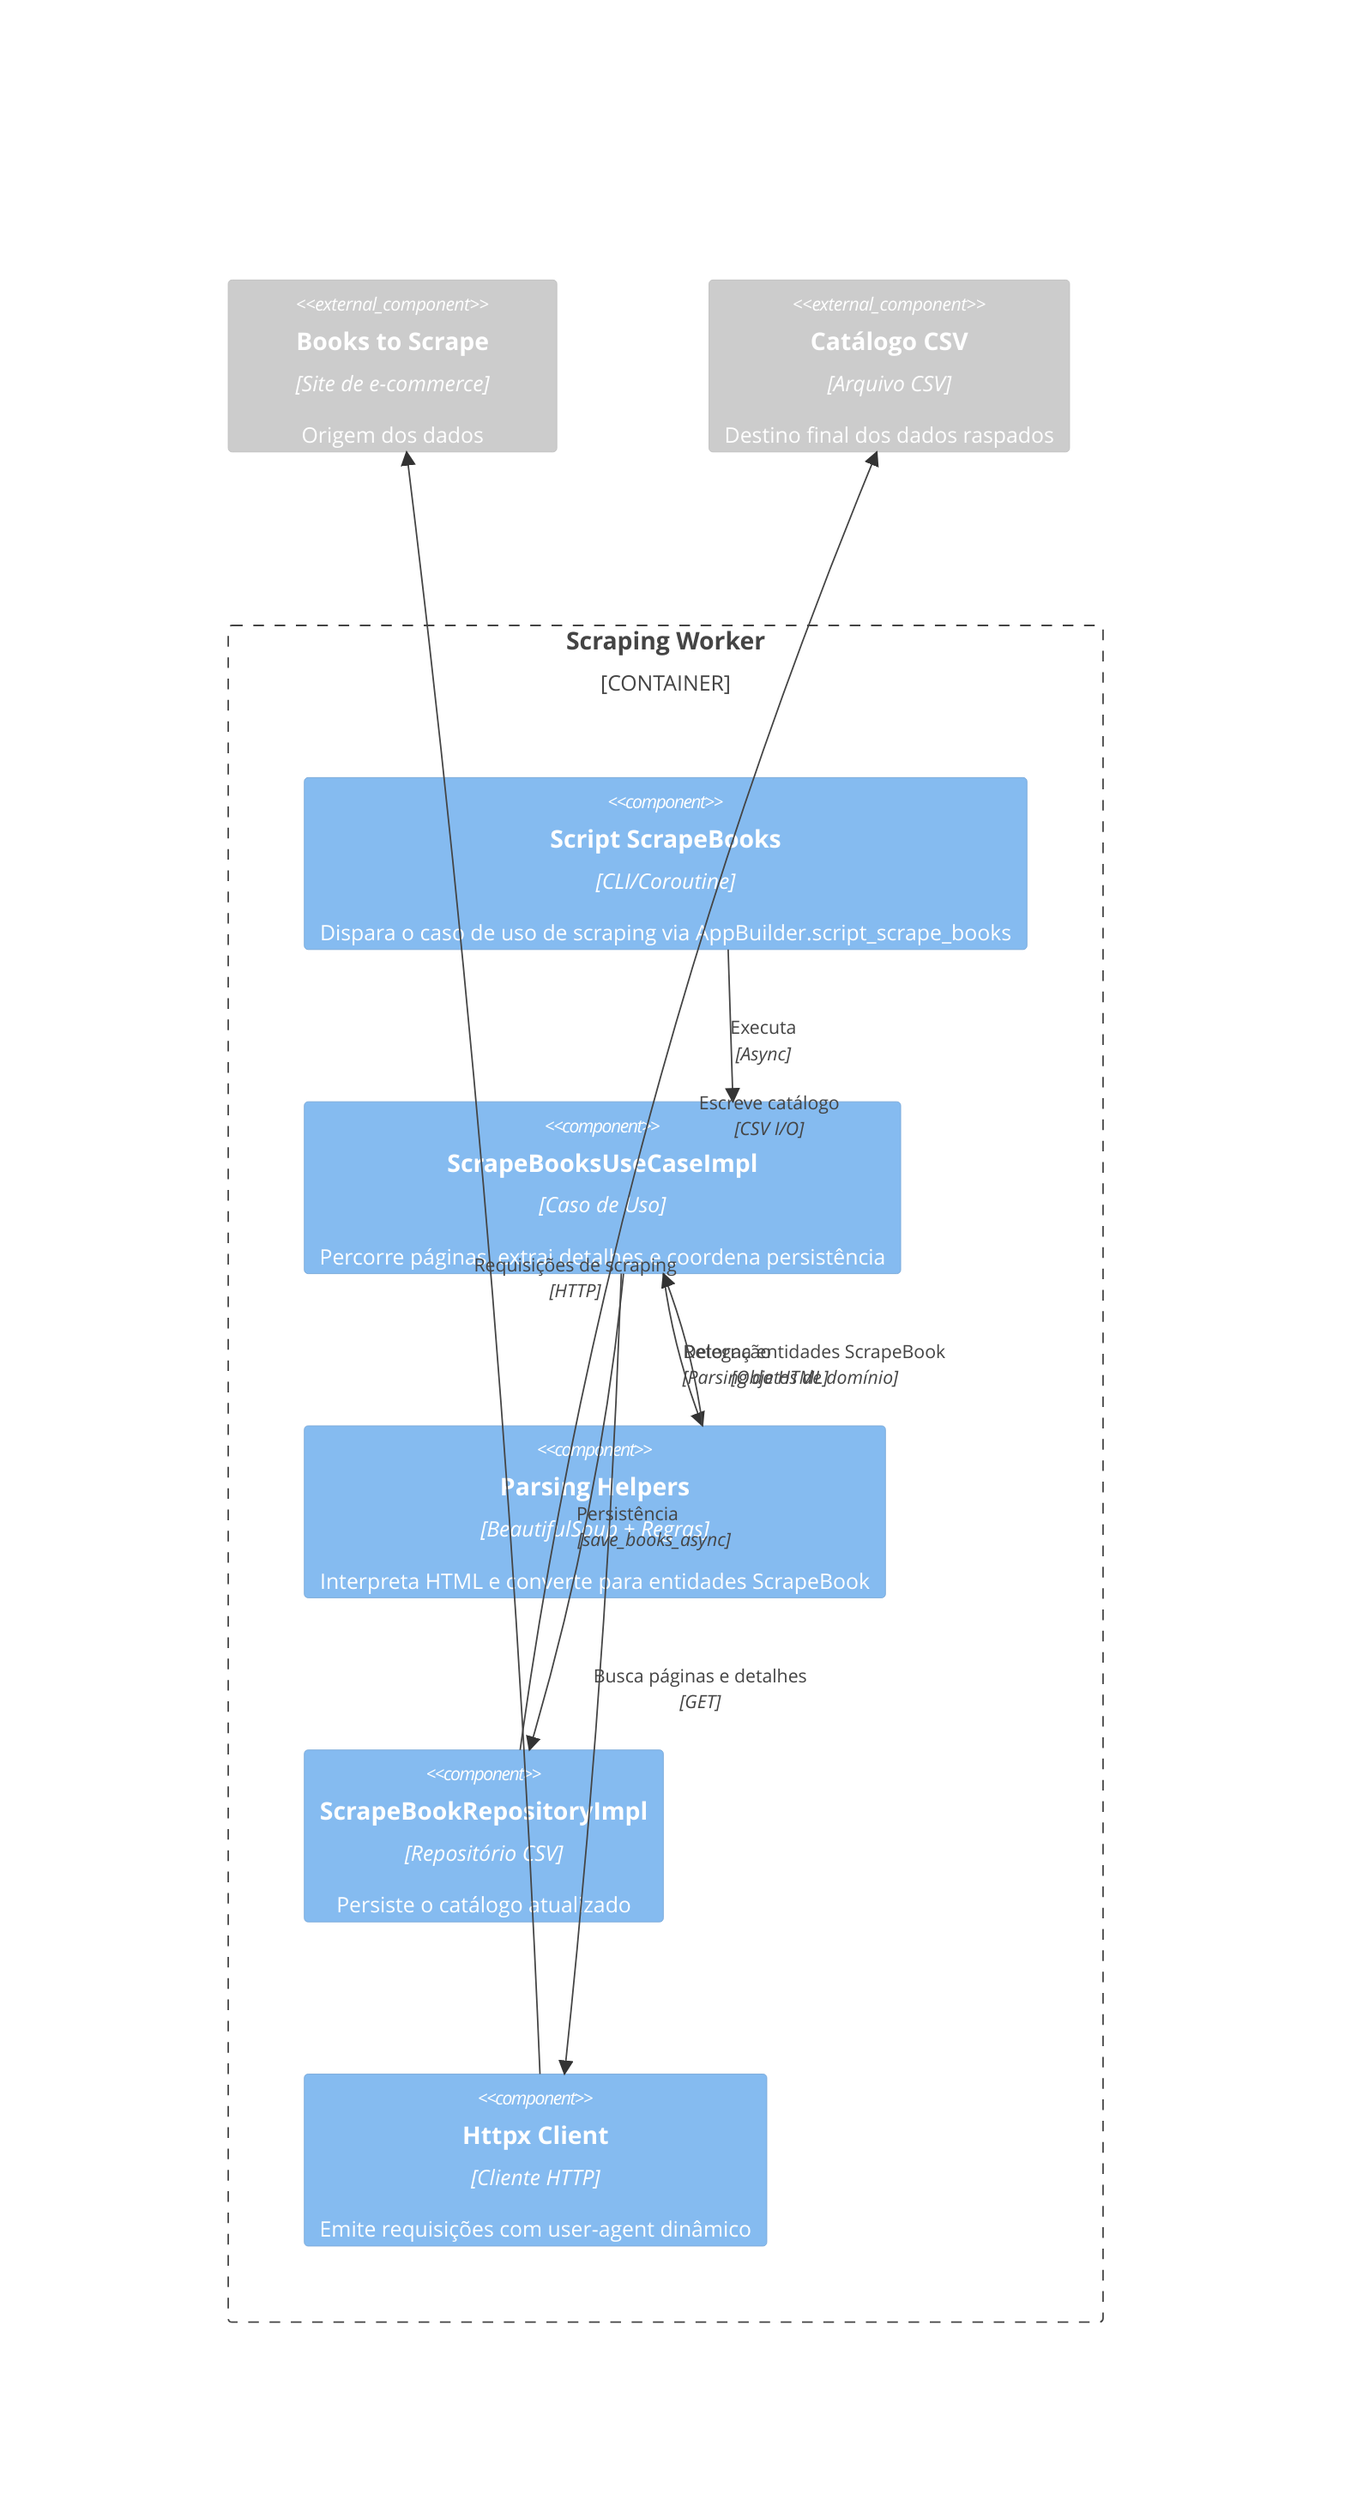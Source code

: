 C4Component
    Container_Boundary(worker, "Scraping Worker") {
        Component(cli, "Script ScrapeBooks", "CLI/Coroutine", "Dispara o caso de uso de scraping via AppBuilder.script_scrape_books")
        Component(scrapeUseCase, "ScrapeBooksUseCaseImpl", "Caso de Uso", "Percorre páginas, extrai detalhes e coordena persistência")
        Component(parser, "Parsing Helpers", "BeautifulSoup + Regras", "Interpreta HTML e converte para entidades ScrapeBook")
        Component(repository, "ScrapeBookRepositoryImpl", "Repositório CSV", "Persiste o catálogo atualizado")
        Component(httpClient, "Httpx Client", "Cliente HTTP", "Emite requisições com user-agent dinâmico")
    }
    Component_Ext(scrapeSite, "Books to Scrape", "Site de e-commerce", "Origem dos dados")
    Component_Ext(csvStore, "Catálogo CSV", "Arquivo CSV", "Destino final dos dados raspados")

    Rel(cli, scrapeUseCase, "Executa", "Async")
    Rel(scrapeUseCase, httpClient, "Busca páginas e detalhes", "GET")
    Rel(scrapeUseCase, parser, "Delegação", "Parsing do HTML")
    Rel(parser, scrapeUseCase, "Retorna entidades ScrapeBook", "Objetos de domínio")
    Rel(scrapeUseCase, repository, "Persistência", "save_books_async")
    Rel(repository, csvStore, "Escreve catálogo", "CSV I/O")
    Rel(httpClient, scrapeSite, "Requisições de scraping", "HTTP")